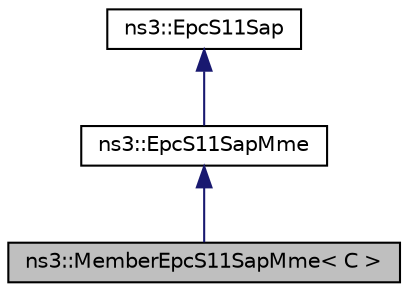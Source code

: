 digraph "ns3::MemberEpcS11SapMme&lt; C &gt;"
{
 // LATEX_PDF_SIZE
  edge [fontname="Helvetica",fontsize="10",labelfontname="Helvetica",labelfontsize="10"];
  node [fontname="Helvetica",fontsize="10",shape=record];
  Node1 [label="ns3::MemberEpcS11SapMme\< C \>",height=0.2,width=0.4,color="black", fillcolor="grey75", style="filled", fontcolor="black",tooltip="Template for the implementation of the EpcS11SapMme as a member of an owner class of type C to which ..."];
  Node2 -> Node1 [dir="back",color="midnightblue",fontsize="10",style="solid",fontname="Helvetica"];
  Node2 [label="ns3::EpcS11SapMme",height=0.2,width=0.4,color="black", fillcolor="white", style="filled",URL="$classns3_1_1_epc_s11_sap_mme.html",tooltip="MME side of the S11 Service Access Point (SAP), provides the MME methods to be called when an S11 mes..."];
  Node3 -> Node2 [dir="back",color="midnightblue",fontsize="10",style="solid",fontname="Helvetica"];
  Node3 [label="ns3::EpcS11Sap",height=0.2,width=0.4,color="black", fillcolor="white", style="filled",URL="$classns3_1_1_epc_s11_sap.html",tooltip="EpcS11Sap."];
}
